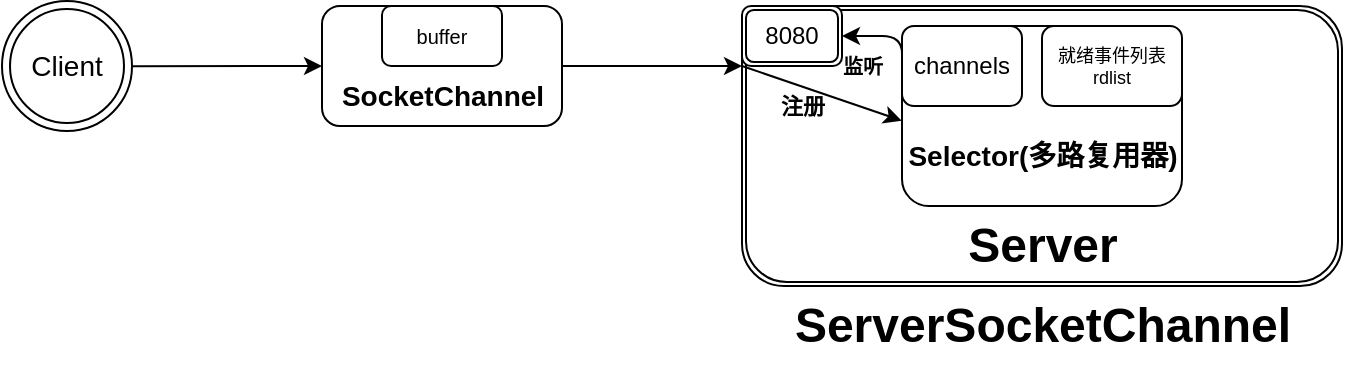 <mxfile>
    <diagram id="FYChforrfrvhMcUGBml7" name="Page-1">
        <mxGraphModel dx="785" dy="447" grid="1" gridSize="10" guides="1" tooltips="1" connect="1" arrows="1" fold="1" page="1" pageScale="1" pageWidth="827" pageHeight="1169" math="0" shadow="0">
            <root>
                <mxCell id="0"/>
                <mxCell id="1" parent="0"/>
                <mxCell id="2" value="" style="shape=ext;double=1;rounded=1;whiteSpace=wrap;html=1;" vertex="1" parent="1">
                    <mxGeometry x="480" y="360" width="300" height="140" as="geometry"/>
                </mxCell>
                <mxCell id="3" value="ServerSocketChannel" style="text;strokeColor=none;fillColor=none;html=1;fontSize=24;fontStyle=1;verticalAlign=middle;align=center;" vertex="1" parent="1">
                    <mxGeometry x="580" y="500" width="100" height="40" as="geometry"/>
                </mxCell>
                <mxCell id="4" value="8080" style="shape=ext;double=1;rounded=1;whiteSpace=wrap;html=1;" vertex="1" parent="1">
                    <mxGeometry x="480" y="360" width="50" height="30" as="geometry"/>
                </mxCell>
                <mxCell id="5" value="" style="endArrow=classic;html=1;exitX=0;exitY=0.25;exitDx=0;exitDy=0;entryX=1;entryY=0.5;entryDx=0;entryDy=0;" edge="1" parent="1" source="7" target="4">
                    <mxGeometry width="50" height="50" relative="1" as="geometry">
                        <mxPoint x="450" y="450" as="sourcePoint"/>
                        <mxPoint x="430" y="380" as="targetPoint"/>
                        <Array as="points">
                            <mxPoint x="560" y="375"/>
                        </Array>
                    </mxGeometry>
                </mxCell>
                <mxCell id="7" value="" style="rounded=1;whiteSpace=wrap;html=1;" vertex="1" parent="1">
                    <mxGeometry x="560" y="370" width="140" height="90" as="geometry"/>
                </mxCell>
                <mxCell id="8" value="channels" style="rounded=1;whiteSpace=wrap;html=1;" vertex="1" parent="1">
                    <mxGeometry x="560" y="370" width="60" height="40" as="geometry"/>
                </mxCell>
                <mxCell id="9" value="就绪事件列表&lt;br&gt;rdlist" style="rounded=1;whiteSpace=wrap;html=1;fontSize=9;" vertex="1" parent="1">
                    <mxGeometry x="630" y="370" width="70" height="40" as="geometry"/>
                </mxCell>
                <mxCell id="10" value="Server" style="text;strokeColor=none;fillColor=none;html=1;fontSize=24;fontStyle=1;verticalAlign=middle;align=center;" vertex="1" parent="1">
                    <mxGeometry x="580" y="460" width="100" height="40" as="geometry"/>
                </mxCell>
                <mxCell id="11" value="Selector(多路复用器)" style="text;strokeColor=none;fillColor=none;html=1;fontSize=14;fontStyle=1;verticalAlign=middle;align=center;" vertex="1" parent="1">
                    <mxGeometry x="580" y="410" width="100" height="50" as="geometry"/>
                </mxCell>
                <mxCell id="12" value="监听" style="text;strokeColor=none;fillColor=none;html=1;fontSize=10;fontStyle=1;verticalAlign=middle;align=center;" vertex="1" parent="1">
                    <mxGeometry x="490" y="370" width="100" height="40" as="geometry"/>
                </mxCell>
                <mxCell id="18" style="edgeStyle=none;html=1;entryX=0;entryY=1;entryDx=0;entryDy=0;fontSize=14;" edge="1" parent="1" source="13" target="4">
                    <mxGeometry relative="1" as="geometry"/>
                </mxCell>
                <mxCell id="13" value="" style="rounded=1;whiteSpace=wrap;html=1;fontSize=10;" vertex="1" parent="1">
                    <mxGeometry x="270" y="360" width="120" height="60" as="geometry"/>
                </mxCell>
                <mxCell id="14" value="buffer" style="rounded=1;whiteSpace=wrap;html=1;fontSize=10;" vertex="1" parent="1">
                    <mxGeometry x="300" y="360" width="60" height="30" as="geometry"/>
                </mxCell>
                <mxCell id="15" value="SocketChannel" style="text;strokeColor=none;fillColor=none;html=1;fontSize=14;fontStyle=1;verticalAlign=middle;align=center;" vertex="1" parent="1">
                    <mxGeometry x="280" y="390" width="100" height="30" as="geometry"/>
                </mxCell>
                <mxCell id="17" value="" style="edgeStyle=none;html=1;fontSize=14;entryX=0;entryY=0.5;entryDx=0;entryDy=0;" edge="1" parent="1" source="16" target="13">
                    <mxGeometry relative="1" as="geometry"/>
                </mxCell>
                <mxCell id="16" value="Client" style="ellipse;shape=doubleEllipse;whiteSpace=wrap;html=1;aspect=fixed;fontSize=14;" vertex="1" parent="1">
                    <mxGeometry x="110" y="357.5" width="65" height="65" as="geometry"/>
                </mxCell>
                <mxCell id="19" value="" style="endArrow=classic;html=1;fontSize=14;exitX=0;exitY=1;exitDx=0;exitDy=0;entryX=-0.001;entryY=0.526;entryDx=0;entryDy=0;entryPerimeter=0;" edge="1" parent="1" source="4" target="7">
                    <mxGeometry width="50" height="50" relative="1" as="geometry">
                        <mxPoint x="420" y="390" as="sourcePoint"/>
                        <mxPoint x="470" y="340" as="targetPoint"/>
                    </mxGeometry>
                </mxCell>
                <mxCell id="20" value="注册" style="text;strokeColor=none;fillColor=none;html=1;fontSize=11;fontStyle=1;verticalAlign=middle;align=center;" vertex="1" parent="1">
                    <mxGeometry x="460" y="390" width="100" height="40" as="geometry"/>
                </mxCell>
            </root>
        </mxGraphModel>
    </diagram>
</mxfile>